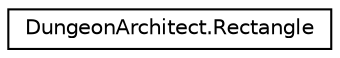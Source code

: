digraph "Graphical Class Hierarchy"
{
  edge [fontname="Helvetica",fontsize="10",labelfontname="Helvetica",labelfontsize="10"];
  node [fontname="Helvetica",fontsize="10",shape=record];
  rankdir="LR";
  Node1 [label="DungeonArchitect.Rectangle",height=0.2,width=0.4,color="black", fillcolor="white", style="filled",URL="$struct_dungeon_architect_1_1_rectangle.html",tooltip="Represents an integer rectangle "];
}
